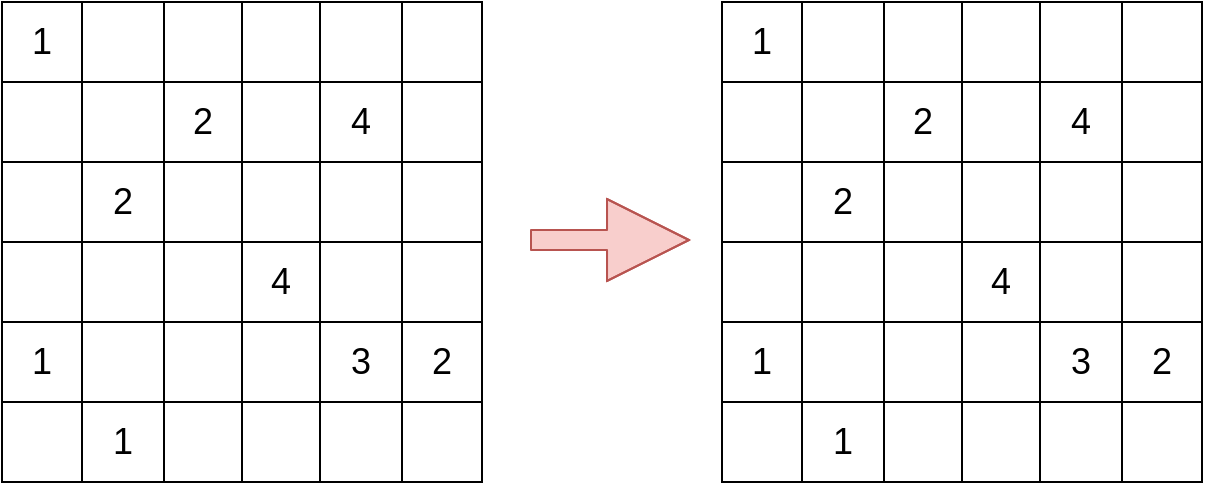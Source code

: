 <mxfile>
    <diagram id="9OO2aRjNTRTO05813UDf" name="ページ1">
        <mxGraphModel dx="660" dy="591" grid="1" gridSize="10" guides="1" tooltips="1" connect="1" arrows="1" fold="1" page="1" pageScale="1" pageWidth="827" pageHeight="1169" math="0" shadow="0">
            <root>
                <mxCell id="0"/>
                <mxCell id="1" parent="0"/>
                <mxCell id="57" value="" style="shape=table;startSize=0;container=1;collapsible=0;childLayout=tableLayout;fontSize=18;" parent="1" vertex="1">
                    <mxGeometry x="110" y="210" width="240" height="240" as="geometry"/>
                </mxCell>
                <mxCell id="58" value="" style="shape=partialRectangle;collapsible=0;dropTarget=0;pointerEvents=0;fillColor=none;top=0;left=0;bottom=0;right=0;points=[[0,0.5],[1,0.5]];portConstraint=eastwest;fontSize=18;" parent="57" vertex="1">
                    <mxGeometry width="240" height="40" as="geometry"/>
                </mxCell>
                <mxCell id="59" value="&lt;font style=&quot;font-size: 18px;&quot;&gt;1&lt;/font&gt;" style="shape=partialRectangle;html=1;whiteSpace=wrap;connectable=0;overflow=hidden;fillColor=none;top=0;left=0;bottom=0;right=0;pointerEvents=1;fontSize=18;" parent="58" vertex="1">
                    <mxGeometry width="40" height="40" as="geometry">
                        <mxRectangle width="40" height="40" as="alternateBounds"/>
                    </mxGeometry>
                </mxCell>
                <mxCell id="60" value="" style="shape=partialRectangle;html=1;whiteSpace=wrap;connectable=0;overflow=hidden;fillColor=none;top=0;left=0;bottom=0;right=0;pointerEvents=1;fontSize=18;" parent="58" vertex="1">
                    <mxGeometry x="40" width="41" height="40" as="geometry">
                        <mxRectangle width="41" height="40" as="alternateBounds"/>
                    </mxGeometry>
                </mxCell>
                <mxCell id="61" value="" style="shape=partialRectangle;html=1;whiteSpace=wrap;connectable=0;overflow=hidden;fillColor=none;top=0;left=0;bottom=0;right=0;pointerEvents=1;fontSize=18;" parent="58" vertex="1">
                    <mxGeometry x="81" width="39" height="40" as="geometry">
                        <mxRectangle width="39" height="40" as="alternateBounds"/>
                    </mxGeometry>
                </mxCell>
                <mxCell id="62" value="" style="shape=partialRectangle;html=1;whiteSpace=wrap;connectable=0;overflow=hidden;fillColor=none;top=0;left=0;bottom=0;right=0;pointerEvents=1;fontSize=18;" parent="58" vertex="1">
                    <mxGeometry x="120" width="39" height="40" as="geometry">
                        <mxRectangle width="39" height="40" as="alternateBounds"/>
                    </mxGeometry>
                </mxCell>
                <mxCell id="63" value="" style="shape=partialRectangle;html=1;whiteSpace=wrap;connectable=0;overflow=hidden;fillColor=none;top=0;left=0;bottom=0;right=0;pointerEvents=1;fontSize=18;" parent="58" vertex="1">
                    <mxGeometry x="159" width="41" height="40" as="geometry">
                        <mxRectangle width="41" height="40" as="alternateBounds"/>
                    </mxGeometry>
                </mxCell>
                <mxCell id="64" value="" style="shape=partialRectangle;html=1;whiteSpace=wrap;connectable=0;overflow=hidden;fillColor=none;top=0;left=0;bottom=0;right=0;pointerEvents=1;fontSize=18;" parent="58" vertex="1">
                    <mxGeometry x="200" width="40" height="40" as="geometry">
                        <mxRectangle width="40" height="40" as="alternateBounds"/>
                    </mxGeometry>
                </mxCell>
                <mxCell id="65" value="" style="shape=partialRectangle;collapsible=0;dropTarget=0;pointerEvents=0;fillColor=none;top=0;left=0;bottom=0;right=0;points=[[0,0.5],[1,0.5]];portConstraint=eastwest;fontSize=18;" parent="57" vertex="1">
                    <mxGeometry y="40" width="240" height="40" as="geometry"/>
                </mxCell>
                <mxCell id="66" value="" style="shape=partialRectangle;html=1;whiteSpace=wrap;connectable=0;overflow=hidden;fillColor=none;top=0;left=0;bottom=0;right=0;pointerEvents=1;fontSize=18;" parent="65" vertex="1">
                    <mxGeometry width="40" height="40" as="geometry">
                        <mxRectangle width="40" height="40" as="alternateBounds"/>
                    </mxGeometry>
                </mxCell>
                <mxCell id="67" value="" style="shape=partialRectangle;html=1;whiteSpace=wrap;connectable=0;overflow=hidden;fillColor=none;top=0;left=0;bottom=0;right=0;pointerEvents=1;fontSize=18;" parent="65" vertex="1">
                    <mxGeometry x="40" width="41" height="40" as="geometry">
                        <mxRectangle width="41" height="40" as="alternateBounds"/>
                    </mxGeometry>
                </mxCell>
                <mxCell id="68" value="&lt;font style=&quot;font-size: 18px;&quot;&gt;2&lt;/font&gt;" style="shape=partialRectangle;html=1;whiteSpace=wrap;connectable=0;overflow=hidden;fillColor=none;top=0;left=0;bottom=0;right=0;pointerEvents=1;fontSize=18;" parent="65" vertex="1">
                    <mxGeometry x="81" width="39" height="40" as="geometry">
                        <mxRectangle width="39" height="40" as="alternateBounds"/>
                    </mxGeometry>
                </mxCell>
                <mxCell id="69" value="" style="shape=partialRectangle;html=1;whiteSpace=wrap;connectable=0;overflow=hidden;fillColor=none;top=0;left=0;bottom=0;right=0;pointerEvents=1;fontSize=18;" parent="65" vertex="1">
                    <mxGeometry x="120" width="39" height="40" as="geometry">
                        <mxRectangle width="39" height="40" as="alternateBounds"/>
                    </mxGeometry>
                </mxCell>
                <mxCell id="70" value="4" style="shape=partialRectangle;html=1;whiteSpace=wrap;connectable=0;overflow=hidden;fillColor=none;top=0;left=0;bottom=0;right=0;pointerEvents=1;fontSize=18;" parent="65" vertex="1">
                    <mxGeometry x="159" width="41" height="40" as="geometry">
                        <mxRectangle width="41" height="40" as="alternateBounds"/>
                    </mxGeometry>
                </mxCell>
                <mxCell id="71" value="" style="shape=partialRectangle;html=1;whiteSpace=wrap;connectable=0;overflow=hidden;fillColor=none;top=0;left=0;bottom=0;right=0;pointerEvents=1;fontSize=18;" parent="65" vertex="1">
                    <mxGeometry x="200" width="40" height="40" as="geometry">
                        <mxRectangle width="40" height="40" as="alternateBounds"/>
                    </mxGeometry>
                </mxCell>
                <mxCell id="72" value="" style="shape=partialRectangle;collapsible=0;dropTarget=0;pointerEvents=0;fillColor=none;top=0;left=0;bottom=0;right=0;points=[[0,0.5],[1,0.5]];portConstraint=eastwest;fontSize=18;" parent="57" vertex="1">
                    <mxGeometry y="80" width="240" height="40" as="geometry"/>
                </mxCell>
                <mxCell id="73" value="" style="shape=partialRectangle;html=1;whiteSpace=wrap;connectable=0;overflow=hidden;fillColor=none;top=0;left=0;bottom=0;right=0;pointerEvents=1;fontSize=18;" parent="72" vertex="1">
                    <mxGeometry width="40" height="40" as="geometry">
                        <mxRectangle width="40" height="40" as="alternateBounds"/>
                    </mxGeometry>
                </mxCell>
                <mxCell id="74" value="2" style="shape=partialRectangle;html=1;whiteSpace=wrap;connectable=0;overflow=hidden;fillColor=none;top=0;left=0;bottom=0;right=0;pointerEvents=1;fontSize=18;" parent="72" vertex="1">
                    <mxGeometry x="40" width="41" height="40" as="geometry">
                        <mxRectangle width="41" height="40" as="alternateBounds"/>
                    </mxGeometry>
                </mxCell>
                <mxCell id="75" value="" style="shape=partialRectangle;html=1;whiteSpace=wrap;connectable=0;overflow=hidden;fillColor=none;top=0;left=0;bottom=0;right=0;pointerEvents=1;fontSize=18;" parent="72" vertex="1">
                    <mxGeometry x="81" width="39" height="40" as="geometry">
                        <mxRectangle width="39" height="40" as="alternateBounds"/>
                    </mxGeometry>
                </mxCell>
                <mxCell id="76" value="" style="shape=partialRectangle;html=1;whiteSpace=wrap;connectable=0;overflow=hidden;fillColor=none;top=0;left=0;bottom=0;right=0;pointerEvents=1;fontSize=18;" parent="72" vertex="1">
                    <mxGeometry x="120" width="39" height="40" as="geometry">
                        <mxRectangle width="39" height="40" as="alternateBounds"/>
                    </mxGeometry>
                </mxCell>
                <mxCell id="77" value="" style="shape=partialRectangle;html=1;whiteSpace=wrap;connectable=0;overflow=hidden;fillColor=none;top=0;left=0;bottom=0;right=0;pointerEvents=1;fontSize=18;" parent="72" vertex="1">
                    <mxGeometry x="159" width="41" height="40" as="geometry">
                        <mxRectangle width="41" height="40" as="alternateBounds"/>
                    </mxGeometry>
                </mxCell>
                <mxCell id="78" value="" style="shape=partialRectangle;html=1;whiteSpace=wrap;connectable=0;overflow=hidden;fillColor=none;top=0;left=0;bottom=0;right=0;pointerEvents=1;fontSize=18;" parent="72" vertex="1">
                    <mxGeometry x="200" width="40" height="40" as="geometry">
                        <mxRectangle width="40" height="40" as="alternateBounds"/>
                    </mxGeometry>
                </mxCell>
                <mxCell id="79" value="" style="shape=partialRectangle;collapsible=0;dropTarget=0;pointerEvents=0;fillColor=none;top=0;left=0;bottom=0;right=0;points=[[0,0.5],[1,0.5]];portConstraint=eastwest;fontSize=18;" parent="57" vertex="1">
                    <mxGeometry y="120" width="240" height="40" as="geometry"/>
                </mxCell>
                <mxCell id="80" value="" style="shape=partialRectangle;html=1;whiteSpace=wrap;connectable=0;overflow=hidden;fillColor=none;top=0;left=0;bottom=0;right=0;pointerEvents=1;fontSize=18;" parent="79" vertex="1">
                    <mxGeometry width="40" height="40" as="geometry">
                        <mxRectangle width="40" height="40" as="alternateBounds"/>
                    </mxGeometry>
                </mxCell>
                <mxCell id="81" value="" style="shape=partialRectangle;html=1;whiteSpace=wrap;connectable=0;overflow=hidden;fillColor=none;top=0;left=0;bottom=0;right=0;pointerEvents=1;fontSize=18;" parent="79" vertex="1">
                    <mxGeometry x="40" width="41" height="40" as="geometry">
                        <mxRectangle width="41" height="40" as="alternateBounds"/>
                    </mxGeometry>
                </mxCell>
                <mxCell id="82" value="" style="shape=partialRectangle;html=1;whiteSpace=wrap;connectable=0;overflow=hidden;fillColor=none;top=0;left=0;bottom=0;right=0;pointerEvents=1;fontSize=18;" parent="79" vertex="1">
                    <mxGeometry x="81" width="39" height="40" as="geometry">
                        <mxRectangle width="39" height="40" as="alternateBounds"/>
                    </mxGeometry>
                </mxCell>
                <mxCell id="83" value="4" style="shape=partialRectangle;html=1;whiteSpace=wrap;connectable=0;overflow=hidden;fillColor=none;top=0;left=0;bottom=0;right=0;pointerEvents=1;fontSize=18;" parent="79" vertex="1">
                    <mxGeometry x="120" width="39" height="40" as="geometry">
                        <mxRectangle width="39" height="40" as="alternateBounds"/>
                    </mxGeometry>
                </mxCell>
                <mxCell id="84" value="" style="shape=partialRectangle;html=1;whiteSpace=wrap;connectable=0;overflow=hidden;fillColor=none;top=0;left=0;bottom=0;right=0;pointerEvents=1;fontSize=18;" parent="79" vertex="1">
                    <mxGeometry x="159" width="41" height="40" as="geometry">
                        <mxRectangle width="41" height="40" as="alternateBounds"/>
                    </mxGeometry>
                </mxCell>
                <mxCell id="85" value="" style="shape=partialRectangle;html=1;whiteSpace=wrap;connectable=0;overflow=hidden;fillColor=none;top=0;left=0;bottom=0;right=0;pointerEvents=1;fontSize=18;" parent="79" vertex="1">
                    <mxGeometry x="200" width="40" height="40" as="geometry">
                        <mxRectangle width="40" height="40" as="alternateBounds"/>
                    </mxGeometry>
                </mxCell>
                <mxCell id="86" value="" style="shape=partialRectangle;collapsible=0;dropTarget=0;pointerEvents=0;fillColor=none;top=0;left=0;bottom=0;right=0;points=[[0,0.5],[1,0.5]];portConstraint=eastwest;fontSize=18;" parent="57" vertex="1">
                    <mxGeometry y="160" width="240" height="40" as="geometry"/>
                </mxCell>
                <mxCell id="87" value="1" style="shape=partialRectangle;html=1;whiteSpace=wrap;connectable=0;overflow=hidden;fillColor=none;top=0;left=0;bottom=0;right=0;pointerEvents=1;fontSize=18;" parent="86" vertex="1">
                    <mxGeometry width="40" height="40" as="geometry">
                        <mxRectangle width="40" height="40" as="alternateBounds"/>
                    </mxGeometry>
                </mxCell>
                <mxCell id="88" value="" style="shape=partialRectangle;html=1;whiteSpace=wrap;connectable=0;overflow=hidden;fillColor=none;top=0;left=0;bottom=0;right=0;pointerEvents=1;fontSize=18;" parent="86" vertex="1">
                    <mxGeometry x="40" width="41" height="40" as="geometry">
                        <mxRectangle width="41" height="40" as="alternateBounds"/>
                    </mxGeometry>
                </mxCell>
                <mxCell id="89" value="" style="shape=partialRectangle;html=1;whiteSpace=wrap;connectable=0;overflow=hidden;fillColor=none;top=0;left=0;bottom=0;right=0;pointerEvents=1;fontSize=18;" parent="86" vertex="1">
                    <mxGeometry x="81" width="39" height="40" as="geometry">
                        <mxRectangle width="39" height="40" as="alternateBounds"/>
                    </mxGeometry>
                </mxCell>
                <mxCell id="90" value="" style="shape=partialRectangle;html=1;whiteSpace=wrap;connectable=0;overflow=hidden;fillColor=none;top=0;left=0;bottom=0;right=0;pointerEvents=1;fontSize=18;" parent="86" vertex="1">
                    <mxGeometry x="120" width="39" height="40" as="geometry">
                        <mxRectangle width="39" height="40" as="alternateBounds"/>
                    </mxGeometry>
                </mxCell>
                <mxCell id="91" value="3" style="shape=partialRectangle;html=1;whiteSpace=wrap;connectable=0;overflow=hidden;fillColor=none;top=0;left=0;bottom=0;right=0;pointerEvents=1;fontSize=18;" parent="86" vertex="1">
                    <mxGeometry x="159" width="41" height="40" as="geometry">
                        <mxRectangle width="41" height="40" as="alternateBounds"/>
                    </mxGeometry>
                </mxCell>
                <mxCell id="92" value="2" style="shape=partialRectangle;html=1;whiteSpace=wrap;connectable=0;overflow=hidden;fillColor=none;top=0;left=0;bottom=0;right=0;pointerEvents=1;fontSize=18;" parent="86" vertex="1">
                    <mxGeometry x="200" width="40" height="40" as="geometry">
                        <mxRectangle width="40" height="40" as="alternateBounds"/>
                    </mxGeometry>
                </mxCell>
                <mxCell id="93" value="" style="shape=partialRectangle;collapsible=0;dropTarget=0;pointerEvents=0;fillColor=none;top=0;left=0;bottom=0;right=0;points=[[0,0.5],[1,0.5]];portConstraint=eastwest;fontSize=18;" parent="57" vertex="1">
                    <mxGeometry y="200" width="240" height="40" as="geometry"/>
                </mxCell>
                <mxCell id="94" value="" style="shape=partialRectangle;html=1;whiteSpace=wrap;connectable=0;overflow=hidden;fillColor=none;top=0;left=0;bottom=0;right=0;pointerEvents=1;fontSize=18;" parent="93" vertex="1">
                    <mxGeometry width="40" height="40" as="geometry">
                        <mxRectangle width="40" height="40" as="alternateBounds"/>
                    </mxGeometry>
                </mxCell>
                <mxCell id="95" value="1" style="shape=partialRectangle;html=1;whiteSpace=wrap;connectable=0;overflow=hidden;fillColor=none;top=0;left=0;bottom=0;right=0;pointerEvents=1;fontSize=18;" parent="93" vertex="1">
                    <mxGeometry x="40" width="41" height="40" as="geometry">
                        <mxRectangle width="41" height="40" as="alternateBounds"/>
                    </mxGeometry>
                </mxCell>
                <mxCell id="96" value="" style="shape=partialRectangle;html=1;whiteSpace=wrap;connectable=0;overflow=hidden;fillColor=none;top=0;left=0;bottom=0;right=0;pointerEvents=1;fontSize=18;" parent="93" vertex="1">
                    <mxGeometry x="81" width="39" height="40" as="geometry">
                        <mxRectangle width="39" height="40" as="alternateBounds"/>
                    </mxGeometry>
                </mxCell>
                <mxCell id="97" value="" style="shape=partialRectangle;html=1;whiteSpace=wrap;connectable=0;overflow=hidden;fillColor=none;top=0;left=0;bottom=0;right=0;pointerEvents=1;fontSize=18;" parent="93" vertex="1">
                    <mxGeometry x="120" width="39" height="40" as="geometry">
                        <mxRectangle width="39" height="40" as="alternateBounds"/>
                    </mxGeometry>
                </mxCell>
                <mxCell id="98" value="" style="shape=partialRectangle;html=1;whiteSpace=wrap;connectable=0;overflow=hidden;fillColor=none;top=0;left=0;bottom=0;right=0;pointerEvents=1;fontSize=18;" parent="93" vertex="1">
                    <mxGeometry x="159" width="41" height="40" as="geometry">
                        <mxRectangle width="41" height="40" as="alternateBounds"/>
                    </mxGeometry>
                </mxCell>
                <mxCell id="99" value="" style="shape=partialRectangle;html=1;whiteSpace=wrap;connectable=0;overflow=hidden;fillColor=none;top=0;left=0;bottom=0;right=0;pointerEvents=1;fontSize=18;" parent="93" vertex="1">
                    <mxGeometry x="200" width="40" height="40" as="geometry">
                        <mxRectangle width="40" height="40" as="alternateBounds"/>
                    </mxGeometry>
                </mxCell>
                <mxCell id="100" value="" style="shape=table;startSize=0;container=1;collapsible=0;childLayout=tableLayout;fontSize=18;" parent="1" vertex="1">
                    <mxGeometry x="470" y="210" width="240" height="240" as="geometry"/>
                </mxCell>
                <mxCell id="101" value="" style="shape=partialRectangle;collapsible=0;dropTarget=0;pointerEvents=0;fillColor=none;top=0;left=0;bottom=0;right=0;points=[[0,0.5],[1,0.5]];portConstraint=eastwest;fontSize=18;" parent="100" vertex="1">
                    <mxGeometry width="240" height="40" as="geometry"/>
                </mxCell>
                <mxCell id="102" value="&lt;font style=&quot;font-size: 18px;&quot;&gt;1&lt;/font&gt;" style="shape=partialRectangle;html=1;whiteSpace=wrap;connectable=0;overflow=hidden;fillColor=none;top=0;left=0;bottom=0;right=0;pointerEvents=1;fontSize=18;" parent="101" vertex="1">
                    <mxGeometry width="40" height="40" as="geometry">
                        <mxRectangle width="40" height="40" as="alternateBounds"/>
                    </mxGeometry>
                </mxCell>
                <mxCell id="103" value="" style="shape=partialRectangle;html=1;whiteSpace=wrap;connectable=0;overflow=hidden;fillColor=none;top=0;left=0;bottom=0;right=0;pointerEvents=1;fontSize=18;" parent="101" vertex="1">
                    <mxGeometry x="40" width="41" height="40" as="geometry">
                        <mxRectangle width="41" height="40" as="alternateBounds"/>
                    </mxGeometry>
                </mxCell>
                <mxCell id="104" value="" style="shape=partialRectangle;html=1;whiteSpace=wrap;connectable=0;overflow=hidden;fillColor=none;top=0;left=0;bottom=0;right=0;pointerEvents=1;fontSize=18;" parent="101" vertex="1">
                    <mxGeometry x="81" width="39" height="40" as="geometry">
                        <mxRectangle width="39" height="40" as="alternateBounds"/>
                    </mxGeometry>
                </mxCell>
                <mxCell id="105" value="" style="shape=partialRectangle;html=1;whiteSpace=wrap;connectable=0;overflow=hidden;fillColor=none;top=0;left=0;bottom=0;right=0;pointerEvents=1;fontSize=18;" parent="101" vertex="1">
                    <mxGeometry x="120" width="39" height="40" as="geometry">
                        <mxRectangle width="39" height="40" as="alternateBounds"/>
                    </mxGeometry>
                </mxCell>
                <mxCell id="106" value="" style="shape=partialRectangle;html=1;whiteSpace=wrap;connectable=0;overflow=hidden;fillColor=none;top=0;left=0;bottom=0;right=0;pointerEvents=1;fontSize=18;" parent="101" vertex="1">
                    <mxGeometry x="159" width="41" height="40" as="geometry">
                        <mxRectangle width="41" height="40" as="alternateBounds"/>
                    </mxGeometry>
                </mxCell>
                <mxCell id="107" value="" style="shape=partialRectangle;html=1;whiteSpace=wrap;connectable=0;overflow=hidden;fillColor=none;top=0;left=0;bottom=0;right=0;pointerEvents=1;fontSize=18;" parent="101" vertex="1">
                    <mxGeometry x="200" width="40" height="40" as="geometry">
                        <mxRectangle width="40" height="40" as="alternateBounds"/>
                    </mxGeometry>
                </mxCell>
                <mxCell id="108" value="" style="shape=partialRectangle;collapsible=0;dropTarget=0;pointerEvents=0;fillColor=none;top=0;left=0;bottom=0;right=0;points=[[0,0.5],[1,0.5]];portConstraint=eastwest;fontSize=18;" parent="100" vertex="1">
                    <mxGeometry y="40" width="240" height="40" as="geometry"/>
                </mxCell>
                <mxCell id="109" value="" style="shape=partialRectangle;html=1;whiteSpace=wrap;connectable=0;overflow=hidden;fillColor=none;top=0;left=0;bottom=0;right=0;pointerEvents=1;fontSize=18;" parent="108" vertex="1">
                    <mxGeometry width="40" height="40" as="geometry">
                        <mxRectangle width="40" height="40" as="alternateBounds"/>
                    </mxGeometry>
                </mxCell>
                <mxCell id="110" value="" style="shape=partialRectangle;html=1;whiteSpace=wrap;connectable=0;overflow=hidden;fillColor=none;top=0;left=0;bottom=0;right=0;pointerEvents=1;fontSize=18;" parent="108" vertex="1">
                    <mxGeometry x="40" width="41" height="40" as="geometry">
                        <mxRectangle width="41" height="40" as="alternateBounds"/>
                    </mxGeometry>
                </mxCell>
                <mxCell id="111" value="&lt;font style=&quot;font-size: 18px;&quot;&gt;2&lt;/font&gt;" style="shape=partialRectangle;html=1;whiteSpace=wrap;connectable=0;overflow=hidden;fillColor=none;top=0;left=0;bottom=0;right=0;pointerEvents=1;fontSize=18;" parent="108" vertex="1">
                    <mxGeometry x="81" width="39" height="40" as="geometry">
                        <mxRectangle width="39" height="40" as="alternateBounds"/>
                    </mxGeometry>
                </mxCell>
                <mxCell id="112" value="" style="shape=partialRectangle;html=1;whiteSpace=wrap;connectable=0;overflow=hidden;fillColor=none;top=0;left=0;bottom=0;right=0;pointerEvents=1;fontSize=18;" parent="108" vertex="1">
                    <mxGeometry x="120" width="39" height="40" as="geometry">
                        <mxRectangle width="39" height="40" as="alternateBounds"/>
                    </mxGeometry>
                </mxCell>
                <mxCell id="113" value="4" style="shape=partialRectangle;html=1;whiteSpace=wrap;connectable=0;overflow=hidden;fillColor=none;top=0;left=0;bottom=0;right=0;pointerEvents=1;fontSize=18;" parent="108" vertex="1">
                    <mxGeometry x="159" width="41" height="40" as="geometry">
                        <mxRectangle width="41" height="40" as="alternateBounds"/>
                    </mxGeometry>
                </mxCell>
                <mxCell id="114" value="" style="shape=partialRectangle;html=1;whiteSpace=wrap;connectable=0;overflow=hidden;fillColor=none;top=0;left=0;bottom=0;right=0;pointerEvents=1;fontSize=18;" parent="108" vertex="1">
                    <mxGeometry x="200" width="40" height="40" as="geometry">
                        <mxRectangle width="40" height="40" as="alternateBounds"/>
                    </mxGeometry>
                </mxCell>
                <mxCell id="115" value="" style="shape=partialRectangle;collapsible=0;dropTarget=0;pointerEvents=0;fillColor=none;top=0;left=0;bottom=0;right=0;points=[[0,0.5],[1,0.5]];portConstraint=eastwest;fontSize=18;" parent="100" vertex="1">
                    <mxGeometry y="80" width="240" height="40" as="geometry"/>
                </mxCell>
                <mxCell id="116" value="" style="shape=partialRectangle;html=1;whiteSpace=wrap;connectable=0;overflow=hidden;fillColor=none;top=0;left=0;bottom=0;right=0;pointerEvents=1;fontSize=18;" parent="115" vertex="1">
                    <mxGeometry width="40" height="40" as="geometry">
                        <mxRectangle width="40" height="40" as="alternateBounds"/>
                    </mxGeometry>
                </mxCell>
                <mxCell id="117" value="2" style="shape=partialRectangle;html=1;whiteSpace=wrap;connectable=0;overflow=hidden;fillColor=none;top=0;left=0;bottom=0;right=0;pointerEvents=1;fontSize=18;" parent="115" vertex="1">
                    <mxGeometry x="40" width="41" height="40" as="geometry">
                        <mxRectangle width="41" height="40" as="alternateBounds"/>
                    </mxGeometry>
                </mxCell>
                <mxCell id="118" value="" style="shape=partialRectangle;html=1;whiteSpace=wrap;connectable=0;overflow=hidden;fillColor=none;top=0;left=0;bottom=0;right=0;pointerEvents=1;fontSize=18;" parent="115" vertex="1">
                    <mxGeometry x="81" width="39" height="40" as="geometry">
                        <mxRectangle width="39" height="40" as="alternateBounds"/>
                    </mxGeometry>
                </mxCell>
                <mxCell id="119" value="" style="shape=partialRectangle;html=1;whiteSpace=wrap;connectable=0;overflow=hidden;fillColor=none;top=0;left=0;bottom=0;right=0;pointerEvents=1;fontSize=18;" parent="115" vertex="1">
                    <mxGeometry x="120" width="39" height="40" as="geometry">
                        <mxRectangle width="39" height="40" as="alternateBounds"/>
                    </mxGeometry>
                </mxCell>
                <mxCell id="120" value="" style="shape=partialRectangle;html=1;whiteSpace=wrap;connectable=0;overflow=hidden;fillColor=none;top=0;left=0;bottom=0;right=0;pointerEvents=1;fontSize=18;" parent="115" vertex="1">
                    <mxGeometry x="159" width="41" height="40" as="geometry">
                        <mxRectangle width="41" height="40" as="alternateBounds"/>
                    </mxGeometry>
                </mxCell>
                <mxCell id="121" value="" style="shape=partialRectangle;html=1;whiteSpace=wrap;connectable=0;overflow=hidden;fillColor=none;top=0;left=0;bottom=0;right=0;pointerEvents=1;fontSize=18;" parent="115" vertex="1">
                    <mxGeometry x="200" width="40" height="40" as="geometry">
                        <mxRectangle width="40" height="40" as="alternateBounds"/>
                    </mxGeometry>
                </mxCell>
                <mxCell id="122" value="" style="shape=partialRectangle;collapsible=0;dropTarget=0;pointerEvents=0;fillColor=none;top=0;left=0;bottom=0;right=0;points=[[0,0.5],[1,0.5]];portConstraint=eastwest;fontSize=18;" parent="100" vertex="1">
                    <mxGeometry y="120" width="240" height="40" as="geometry"/>
                </mxCell>
                <mxCell id="123" value="" style="shape=partialRectangle;html=1;whiteSpace=wrap;connectable=0;overflow=hidden;fillColor=none;top=0;left=0;bottom=0;right=0;pointerEvents=1;fontSize=18;" parent="122" vertex="1">
                    <mxGeometry width="40" height="40" as="geometry">
                        <mxRectangle width="40" height="40" as="alternateBounds"/>
                    </mxGeometry>
                </mxCell>
                <mxCell id="124" value="" style="shape=partialRectangle;html=1;whiteSpace=wrap;connectable=0;overflow=hidden;fillColor=none;top=0;left=0;bottom=0;right=0;pointerEvents=1;fontSize=18;" parent="122" vertex="1">
                    <mxGeometry x="40" width="41" height="40" as="geometry">
                        <mxRectangle width="41" height="40" as="alternateBounds"/>
                    </mxGeometry>
                </mxCell>
                <mxCell id="125" value="" style="shape=partialRectangle;html=1;whiteSpace=wrap;connectable=0;overflow=hidden;fillColor=none;top=0;left=0;bottom=0;right=0;pointerEvents=1;fontSize=18;" parent="122" vertex="1">
                    <mxGeometry x="81" width="39" height="40" as="geometry">
                        <mxRectangle width="39" height="40" as="alternateBounds"/>
                    </mxGeometry>
                </mxCell>
                <mxCell id="126" value="4" style="shape=partialRectangle;html=1;whiteSpace=wrap;connectable=0;overflow=hidden;fillColor=none;top=0;left=0;bottom=0;right=0;pointerEvents=1;fontSize=18;" parent="122" vertex="1">
                    <mxGeometry x="120" width="39" height="40" as="geometry">
                        <mxRectangle width="39" height="40" as="alternateBounds"/>
                    </mxGeometry>
                </mxCell>
                <mxCell id="127" value="" style="shape=partialRectangle;html=1;whiteSpace=wrap;connectable=0;overflow=hidden;fillColor=none;top=0;left=0;bottom=0;right=0;pointerEvents=1;fontSize=18;" parent="122" vertex="1">
                    <mxGeometry x="159" width="41" height="40" as="geometry">
                        <mxRectangle width="41" height="40" as="alternateBounds"/>
                    </mxGeometry>
                </mxCell>
                <mxCell id="128" value="" style="shape=partialRectangle;html=1;whiteSpace=wrap;connectable=0;overflow=hidden;fillColor=none;top=0;left=0;bottom=0;right=0;pointerEvents=1;fontSize=18;" parent="122" vertex="1">
                    <mxGeometry x="200" width="40" height="40" as="geometry">
                        <mxRectangle width="40" height="40" as="alternateBounds"/>
                    </mxGeometry>
                </mxCell>
                <mxCell id="129" value="" style="shape=partialRectangle;collapsible=0;dropTarget=0;pointerEvents=0;fillColor=none;top=0;left=0;bottom=0;right=0;points=[[0,0.5],[1,0.5]];portConstraint=eastwest;fontSize=18;" parent="100" vertex="1">
                    <mxGeometry y="160" width="240" height="40" as="geometry"/>
                </mxCell>
                <mxCell id="130" value="1" style="shape=partialRectangle;html=1;whiteSpace=wrap;connectable=0;overflow=hidden;fillColor=none;top=0;left=0;bottom=0;right=0;pointerEvents=1;fontSize=18;" parent="129" vertex="1">
                    <mxGeometry width="40" height="40" as="geometry">
                        <mxRectangle width="40" height="40" as="alternateBounds"/>
                    </mxGeometry>
                </mxCell>
                <mxCell id="131" value="" style="shape=partialRectangle;html=1;whiteSpace=wrap;connectable=0;overflow=hidden;fillColor=none;top=0;left=0;bottom=0;right=0;pointerEvents=1;fontSize=18;" parent="129" vertex="1">
                    <mxGeometry x="40" width="41" height="40" as="geometry">
                        <mxRectangle width="41" height="40" as="alternateBounds"/>
                    </mxGeometry>
                </mxCell>
                <mxCell id="132" value="" style="shape=partialRectangle;html=1;whiteSpace=wrap;connectable=0;overflow=hidden;fillColor=none;top=0;left=0;bottom=0;right=0;pointerEvents=1;fontSize=18;" parent="129" vertex="1">
                    <mxGeometry x="81" width="39" height="40" as="geometry">
                        <mxRectangle width="39" height="40" as="alternateBounds"/>
                    </mxGeometry>
                </mxCell>
                <mxCell id="133" value="" style="shape=partialRectangle;html=1;whiteSpace=wrap;connectable=0;overflow=hidden;fillColor=none;top=0;left=0;bottom=0;right=0;pointerEvents=1;fontSize=18;" parent="129" vertex="1">
                    <mxGeometry x="120" width="39" height="40" as="geometry">
                        <mxRectangle width="39" height="40" as="alternateBounds"/>
                    </mxGeometry>
                </mxCell>
                <mxCell id="134" value="3" style="shape=partialRectangle;html=1;whiteSpace=wrap;connectable=0;overflow=hidden;fillColor=none;top=0;left=0;bottom=0;right=0;pointerEvents=1;fontSize=18;" parent="129" vertex="1">
                    <mxGeometry x="159" width="41" height="40" as="geometry">
                        <mxRectangle width="41" height="40" as="alternateBounds"/>
                    </mxGeometry>
                </mxCell>
                <mxCell id="135" value="2" style="shape=partialRectangle;html=1;whiteSpace=wrap;connectable=0;overflow=hidden;fillColor=none;top=0;left=0;bottom=0;right=0;pointerEvents=1;fontSize=18;" parent="129" vertex="1">
                    <mxGeometry x="200" width="40" height="40" as="geometry">
                        <mxRectangle width="40" height="40" as="alternateBounds"/>
                    </mxGeometry>
                </mxCell>
                <mxCell id="136" value="" style="shape=partialRectangle;collapsible=0;dropTarget=0;pointerEvents=0;fillColor=none;top=0;left=0;bottom=0;right=0;points=[[0,0.5],[1,0.5]];portConstraint=eastwest;fontSize=18;" parent="100" vertex="1">
                    <mxGeometry y="200" width="240" height="40" as="geometry"/>
                </mxCell>
                <mxCell id="137" value="" style="shape=partialRectangle;html=1;whiteSpace=wrap;connectable=0;overflow=hidden;fillColor=none;top=0;left=0;bottom=0;right=0;pointerEvents=1;fontSize=18;" parent="136" vertex="1">
                    <mxGeometry width="40" height="40" as="geometry">
                        <mxRectangle width="40" height="40" as="alternateBounds"/>
                    </mxGeometry>
                </mxCell>
                <mxCell id="138" value="1" style="shape=partialRectangle;html=1;whiteSpace=wrap;connectable=0;overflow=hidden;fillColor=none;top=0;left=0;bottom=0;right=0;pointerEvents=1;fontSize=18;" parent="136" vertex="1">
                    <mxGeometry x="40" width="41" height="40" as="geometry">
                        <mxRectangle width="41" height="40" as="alternateBounds"/>
                    </mxGeometry>
                </mxCell>
                <mxCell id="139" value="" style="shape=partialRectangle;html=1;whiteSpace=wrap;connectable=0;overflow=hidden;fillColor=none;top=0;left=0;bottom=0;right=0;pointerEvents=1;fontSize=18;" parent="136" vertex="1">
                    <mxGeometry x="81" width="39" height="40" as="geometry">
                        <mxRectangle width="39" height="40" as="alternateBounds"/>
                    </mxGeometry>
                </mxCell>
                <mxCell id="140" value="" style="shape=partialRectangle;html=1;whiteSpace=wrap;connectable=0;overflow=hidden;fillColor=none;top=0;left=0;bottom=0;right=0;pointerEvents=1;fontSize=18;" parent="136" vertex="1">
                    <mxGeometry x="120" width="39" height="40" as="geometry">
                        <mxRectangle width="39" height="40" as="alternateBounds"/>
                    </mxGeometry>
                </mxCell>
                <mxCell id="141" value="" style="shape=partialRectangle;html=1;whiteSpace=wrap;connectable=0;overflow=hidden;fillColor=none;top=0;left=0;bottom=0;right=0;pointerEvents=1;fontSize=18;" parent="136" vertex="1">
                    <mxGeometry x="159" width="41" height="40" as="geometry">
                        <mxRectangle width="41" height="40" as="alternateBounds"/>
                    </mxGeometry>
                </mxCell>
                <mxCell id="142" value="" style="shape=partialRectangle;html=1;whiteSpace=wrap;connectable=0;overflow=hidden;fillColor=none;top=0;left=0;bottom=0;right=0;pointerEvents=1;fontSize=18;" parent="136" vertex="1">
                    <mxGeometry x="200" width="40" height="40" as="geometry">
                        <mxRectangle width="40" height="40" as="alternateBounds"/>
                    </mxGeometry>
                </mxCell>
                <mxCell id="144" value="" style="shape=image;imageAspect=0;aspect=fixed;verticalLabelPosition=bottom;verticalAlign=top;fontSize=18;image=https://2.bp.blogspot.com/-PGbkpn3aCOA/UylASfXKS3I/AAAAAAAAeRU/egWshMRKazQ/s800/bakudan.png;" parent="1" vertex="1">
                    <mxGeometry x="630" y="290" width="40" height="40" as="geometry"/>
                </mxCell>
                <mxCell id="145" value="" style="shape=image;imageAspect=0;aspect=fixed;verticalLabelPosition=bottom;verticalAlign=top;fontSize=18;image=https://2.bp.blogspot.com/-PGbkpn3aCOA/UylASfXKS3I/AAAAAAAAeRU/egWshMRKazQ/s800/bakudan.png;" parent="1" vertex="1">
                    <mxGeometry x="590" y="290" width="40" height="40" as="geometry"/>
                </mxCell>
                <mxCell id="146" value="" style="shape=image;imageAspect=0;aspect=fixed;verticalLabelPosition=bottom;verticalAlign=top;fontSize=18;image=https://2.bp.blogspot.com/-PGbkpn3aCOA/UylASfXKS3I/AAAAAAAAeRU/egWshMRKazQ/s800/bakudan.png;" parent="1" vertex="1">
                    <mxGeometry x="630" y="210" width="40" height="40" as="geometry"/>
                </mxCell>
                <mxCell id="147" value="" style="shape=image;imageAspect=0;aspect=fixed;verticalLabelPosition=bottom;verticalAlign=top;fontSize=18;image=https://2.bp.blogspot.com/-PGbkpn3aCOA/UylASfXKS3I/AAAAAAAAeRU/egWshMRKazQ/s800/bakudan.png;" parent="1" vertex="1">
                    <mxGeometry x="670" y="250" width="40" height="40" as="geometry"/>
                </mxCell>
                <mxCell id="148" value="" style="shape=image;imageAspect=0;aspect=fixed;verticalLabelPosition=bottom;verticalAlign=top;fontSize=18;image=https://2.bp.blogspot.com/-PGbkpn3aCOA/UylASfXKS3I/AAAAAAAAeRU/egWshMRKazQ/s800/bakudan.png;" parent="1" vertex="1">
                    <mxGeometry x="510" y="330" width="40" height="40" as="geometry"/>
                </mxCell>
                <mxCell id="149" value="" style="shape=image;imageAspect=0;aspect=fixed;verticalLabelPosition=bottom;verticalAlign=top;fontSize=18;image=https://2.bp.blogspot.com/-PGbkpn3aCOA/UylASfXKS3I/AAAAAAAAeRU/egWshMRKazQ/s800/bakudan.png;" parent="1" vertex="1">
                    <mxGeometry x="630" y="330" width="40" height="40" as="geometry"/>
                </mxCell>
                <mxCell id="150" value="" style="shape=image;imageAspect=0;aspect=fixed;verticalLabelPosition=bottom;verticalAlign=top;fontSize=18;image=https://2.bp.blogspot.com/-PGbkpn3aCOA/UylASfXKS3I/AAAAAAAAeRU/egWshMRKazQ/s800/bakudan.png;" parent="1" vertex="1">
                    <mxGeometry x="590" y="370" width="40" height="40" as="geometry"/>
                </mxCell>
                <mxCell id="151" value="" style="shape=image;imageAspect=0;aspect=fixed;verticalLabelPosition=bottom;verticalAlign=top;fontSize=18;image=https://2.bp.blogspot.com/-PGbkpn3aCOA/UylASfXKS3I/AAAAAAAAeRU/egWshMRKazQ/s800/bakudan.png;" parent="1" vertex="1">
                    <mxGeometry x="550" y="410" width="40" height="40" as="geometry"/>
                </mxCell>
                <mxCell id="152" value="" style="shape=image;imageAspect=0;aspect=fixed;verticalLabelPosition=bottom;verticalAlign=top;fontSize=18;image=https://2.bp.blogspot.com/-PGbkpn3aCOA/UylASfXKS3I/AAAAAAAAeRU/egWshMRKazQ/s800/bakudan.png;" parent="1" vertex="1">
                    <mxGeometry x="510" y="250" width="40" height="40" as="geometry"/>
                </mxCell>
                <mxCell id="154" value="" style="shape=image;imageAspect=0;aspect=fixed;verticalLabelPosition=bottom;verticalAlign=top;fontSize=18;image=https://2.bp.blogspot.com/-PGbkpn3aCOA/UylASfXKS3I/AAAAAAAAeRU/egWshMRKazQ/s800/bakudan.png;" parent="1" vertex="1">
                    <mxGeometry x="630" y="410" width="40" height="40" as="geometry"/>
                </mxCell>
                <mxCell id="155" value="" style="shape=flexArrow;endArrow=classic;html=1;fontSize=18;endWidth=30;endSize=13.33;labelBackgroundColor=#FFFFFF;fillColor=#f8cecc;strokeColor=#b85450;" parent="1" edge="1">
                    <mxGeometry width="50" height="50" relative="1" as="geometry">
                        <mxPoint x="374" y="329" as="sourcePoint"/>
                        <mxPoint x="454" y="329" as="targetPoint"/>
                        <Array as="points">
                            <mxPoint x="404" y="329"/>
                        </Array>
                    </mxGeometry>
                </mxCell>
            </root>
        </mxGraphModel>
    </diagram>
</mxfile>